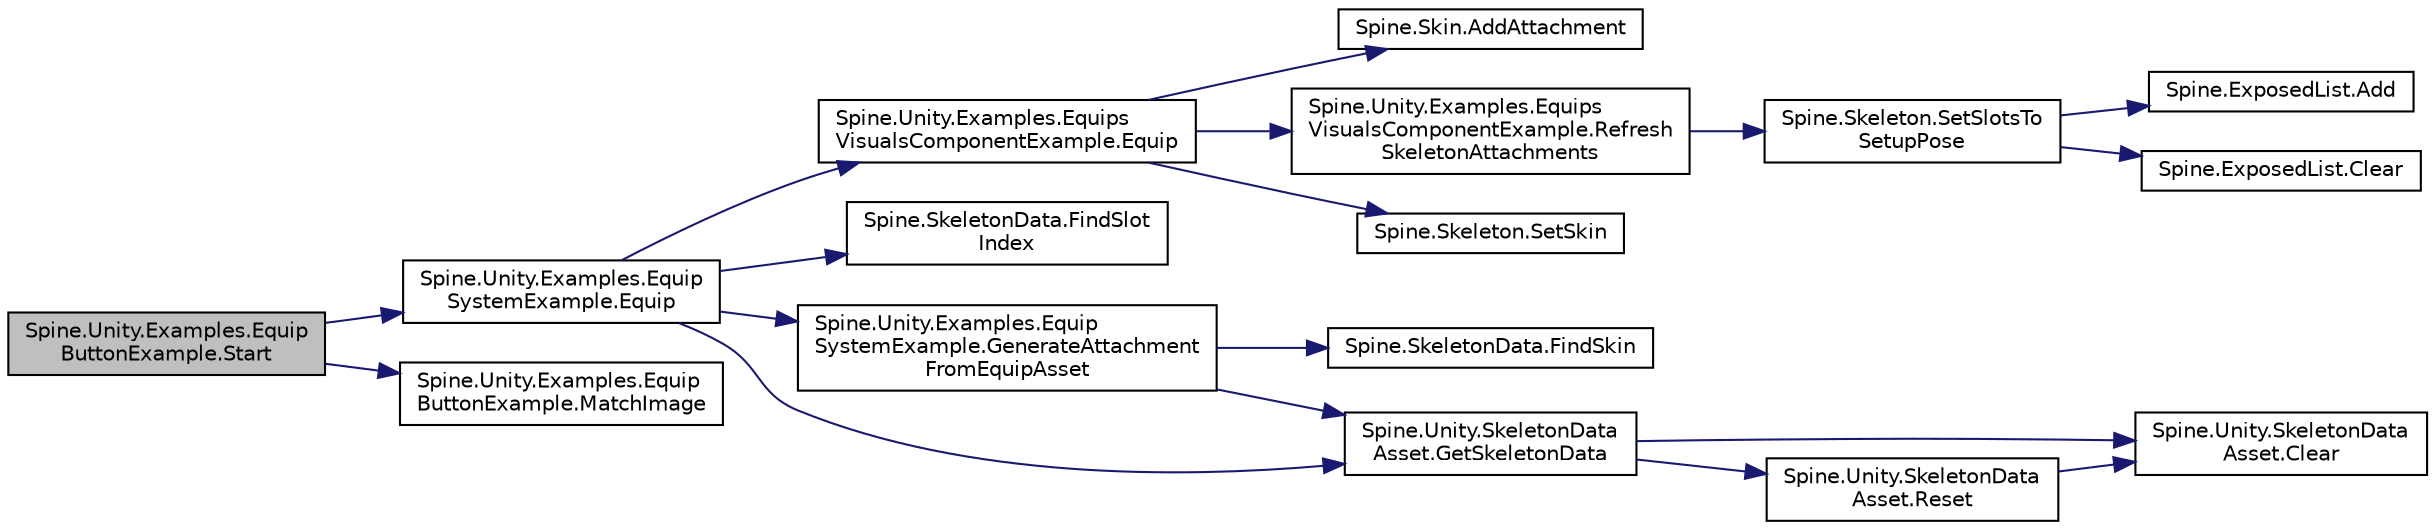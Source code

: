 digraph "Spine.Unity.Examples.EquipButtonExample.Start"
{
 // LATEX_PDF_SIZE
  edge [fontname="Helvetica",fontsize="10",labelfontname="Helvetica",labelfontsize="10"];
  node [fontname="Helvetica",fontsize="10",shape=record];
  rankdir="LR";
  Node1 [label="Spine.Unity.Examples.Equip\lButtonExample.Start",height=0.2,width=0.4,color="black", fillcolor="grey75", style="filled", fontcolor="black",tooltip=" "];
  Node1 -> Node2 [color="midnightblue",fontsize="10",style="solid"];
  Node2 [label="Spine.Unity.Examples.Equip\lSystemExample.Equip",height=0.2,width=0.4,color="black", fillcolor="white", style="filled",URL="$class_spine_1_1_unity_1_1_examples_1_1_equip_system_example.html#a080aa2407b434f94d29f346ef72b8fdd",tooltip=" "];
  Node2 -> Node3 [color="midnightblue",fontsize="10",style="solid"];
  Node3 [label="Spine.Unity.Examples.Equips\lVisualsComponentExample.Equip",height=0.2,width=0.4,color="black", fillcolor="white", style="filled",URL="$class_spine_1_1_unity_1_1_examples_1_1_equips_visuals_component_example.html#a1c3c4caaaf3eae2862aa46f453bfab02",tooltip=" "];
  Node3 -> Node4 [color="midnightblue",fontsize="10",style="solid"];
  Node4 [label="Spine.Skin.AddAttachment",height=0.2,width=0.4,color="black", fillcolor="white", style="filled",URL="$class_spine_1_1_skin.html#a2261ca4391e956e48a6cb45eff6d5676",tooltip="Adds an attachment to the skin for the specified slot index and name. If the name already exists for ..."];
  Node3 -> Node5 [color="midnightblue",fontsize="10",style="solid"];
  Node5 [label="Spine.Unity.Examples.Equips\lVisualsComponentExample.Refresh\lSkeletonAttachments",height=0.2,width=0.4,color="black", fillcolor="white", style="filled",URL="$class_spine_1_1_unity_1_1_examples_1_1_equips_visuals_component_example.html#a38246583ed686e403a6ceade16220b3b",tooltip=" "];
  Node5 -> Node6 [color="midnightblue",fontsize="10",style="solid"];
  Node6 [label="Spine.Skeleton.SetSlotsTo\lSetupPose",height=0.2,width=0.4,color="black", fillcolor="white", style="filled",URL="$class_spine_1_1_skeleton.html#a8018f6075e7578e9bccf1cd81c92f904",tooltip=" "];
  Node6 -> Node7 [color="midnightblue",fontsize="10",style="solid"];
  Node7 [label="Spine.ExposedList.Add",height=0.2,width=0.4,color="black", fillcolor="white", style="filled",URL="$class_spine_1_1_exposed_list.html#af1b402437b46a187ebc58bc9f200689b",tooltip=" "];
  Node6 -> Node8 [color="midnightblue",fontsize="10",style="solid"];
  Node8 [label="Spine.ExposedList.Clear",height=0.2,width=0.4,color="black", fillcolor="white", style="filled",URL="$class_spine_1_1_exposed_list.html#ab2453ae483ae98e5e68ea616320c8f5b",tooltip=" "];
  Node3 -> Node9 [color="midnightblue",fontsize="10",style="solid"];
  Node9 [label="Spine.Skeleton.SetSkin",height=0.2,width=0.4,color="black", fillcolor="white", style="filled",URL="$class_spine_1_1_skeleton.html#af80bbbc3b2b5d588152eba7e83430dc8",tooltip="Sets a skin by name (see SetSkin)."];
  Node2 -> Node10 [color="midnightblue",fontsize="10",style="solid"];
  Node10 [label="Spine.SkeletonData.FindSlot\lIndex",height=0.2,width=0.4,color="black", fillcolor="white", style="filled",URL="$class_spine_1_1_skeleton_data.html#ab83e3ab9fbf2c1a3f2d800bffc482985",tooltip="-1 if the slot was not found."];
  Node2 -> Node11 [color="midnightblue",fontsize="10",style="solid"];
  Node11 [label="Spine.Unity.Examples.Equip\lSystemExample.GenerateAttachment\lFromEquipAsset",height=0.2,width=0.4,color="black", fillcolor="white", style="filled",URL="$class_spine_1_1_unity_1_1_examples_1_1_equip_system_example.html#af49d14785d32acf6ad832b98570eb9d8",tooltip=" "];
  Node11 -> Node12 [color="midnightblue",fontsize="10",style="solid"];
  Node12 [label="Spine.SkeletonData.FindSkin",height=0.2,width=0.4,color="black", fillcolor="white", style="filled",URL="$class_spine_1_1_skeleton_data.html#a6f87af52a59ff01da994c5ae68397369",tooltip="May be null."];
  Node11 -> Node13 [color="midnightblue",fontsize="10",style="solid"];
  Node13 [label="Spine.Unity.SkeletonData\lAsset.GetSkeletonData",height=0.2,width=0.4,color="black", fillcolor="white", style="filled",URL="$class_spine_1_1_unity_1_1_skeleton_data_asset.html#a2b0df38bd74c1b464ed8543f72c7fd4e",tooltip=" "];
  Node13 -> Node14 [color="midnightblue",fontsize="10",style="solid"];
  Node14 [label="Spine.Unity.SkeletonData\lAsset.Clear",height=0.2,width=0.4,color="black", fillcolor="white", style="filled",URL="$class_spine_1_1_unity_1_1_skeleton_data_asset.html#a0609f106c8b6f209cdcc696dc7ef5361",tooltip=" "];
  Node13 -> Node15 [color="midnightblue",fontsize="10",style="solid"];
  Node15 [label="Spine.Unity.SkeletonData\lAsset.Reset",height=0.2,width=0.4,color="black", fillcolor="white", style="filled",URL="$class_spine_1_1_unity_1_1_skeleton_data_asset.html#a36c686acb39535dbb13d1a55692b0f04",tooltip=" "];
  Node15 -> Node14 [color="midnightblue",fontsize="10",style="solid"];
  Node2 -> Node13 [color="midnightblue",fontsize="10",style="solid"];
  Node1 -> Node16 [color="midnightblue",fontsize="10",style="solid"];
  Node16 [label="Spine.Unity.Examples.Equip\lButtonExample.MatchImage",height=0.2,width=0.4,color="black", fillcolor="white", style="filled",URL="$class_spine_1_1_unity_1_1_examples_1_1_equip_button_example.html#a741e429c41e8aa6f4f02a39c89946aaf",tooltip=" "];
}

